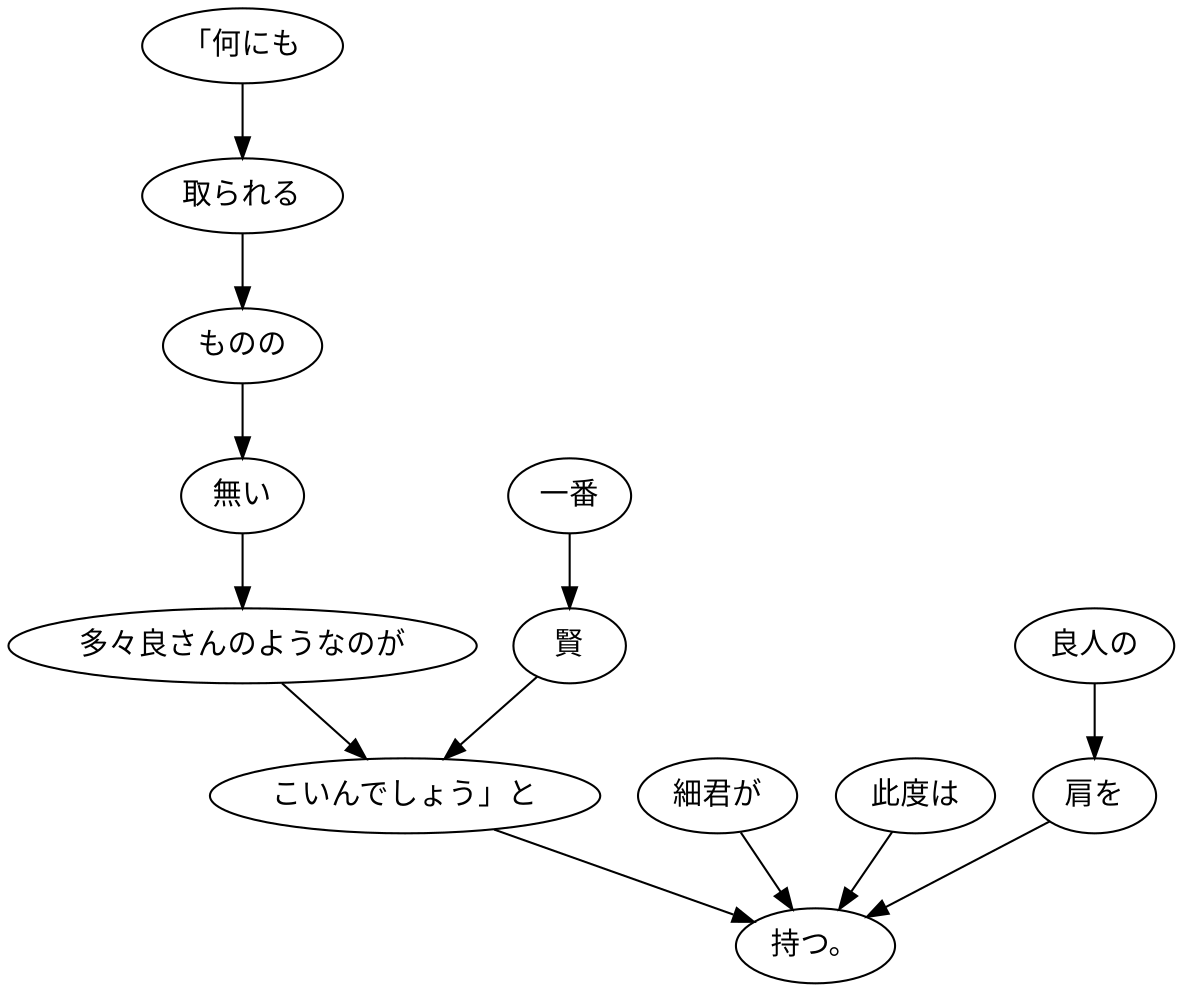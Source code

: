 digraph graph3080 {
	node0 [label="「何にも"];
	node1 [label="取られる"];
	node2 [label="ものの"];
	node3 [label="無い"];
	node4 [label="多々良さんのようなのが"];
	node5 [label="一番"];
	node6 [label="賢"];
	node7 [label="こいんでしょう」と"];
	node8 [label="細君が"];
	node9 [label="此度は"];
	node10 [label="良人の"];
	node11 [label="肩を"];
	node12 [label="持つ。"];
	node0 -> node1;
	node1 -> node2;
	node2 -> node3;
	node3 -> node4;
	node4 -> node7;
	node5 -> node6;
	node6 -> node7;
	node7 -> node12;
	node8 -> node12;
	node9 -> node12;
	node10 -> node11;
	node11 -> node12;
}
